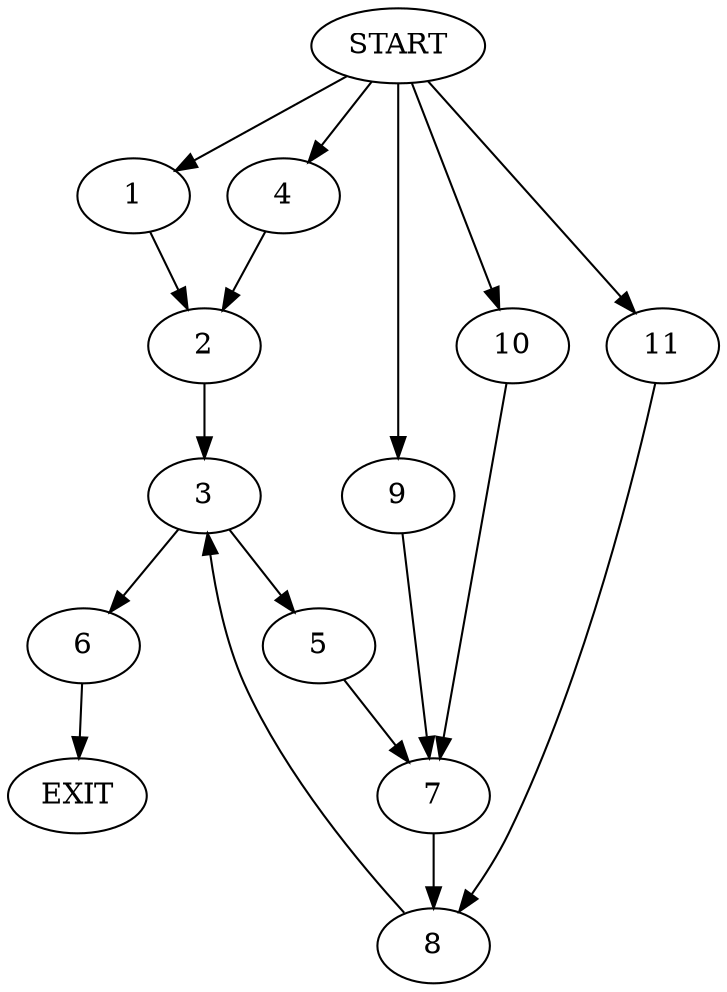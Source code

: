 digraph {
0 [label="START"]
12 [label="EXIT"]
0 -> 1
1 -> 2
2 -> 3
0 -> 4
4 -> 2
3 -> 5
3 -> 6
6 -> 12
5 -> 7
7 -> 8
0 -> 9
9 -> 7
0 -> 10
10 -> 7
8 -> 3
0 -> 11
11 -> 8
}
